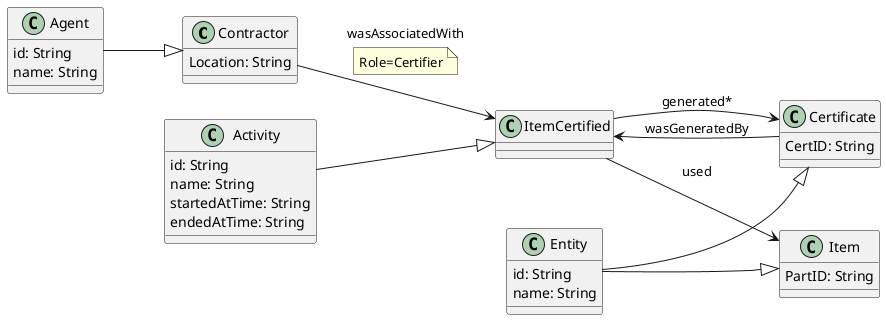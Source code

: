 @startuml

left to right direction

class Contractor
Contractor : Location: String

class Item
Item : PartID: String

class Certificate
Certificate : CertID: String

class ItemCertified

class Agent
Agent : id: String
Agent : name: String

class Entity
Entity : id: String
Entity : name: String

class Activity
Activity : id: String
Activity : name: String
Activity : startedAtTime: String
Activity : endedAtTime: String

Contractor --> ItemCertified : wasAssociatedWith
note on link: Role=Certifier

Certificate --> ItemCertified : wasGeneratedBy
ItemCertified --> Certificate : generated*

ItemCertified --> Item : used

Agent --|> Contractor
Entity --|> Certificate
Entity --|> Item
Activity --|> ItemCertified

@enduml
